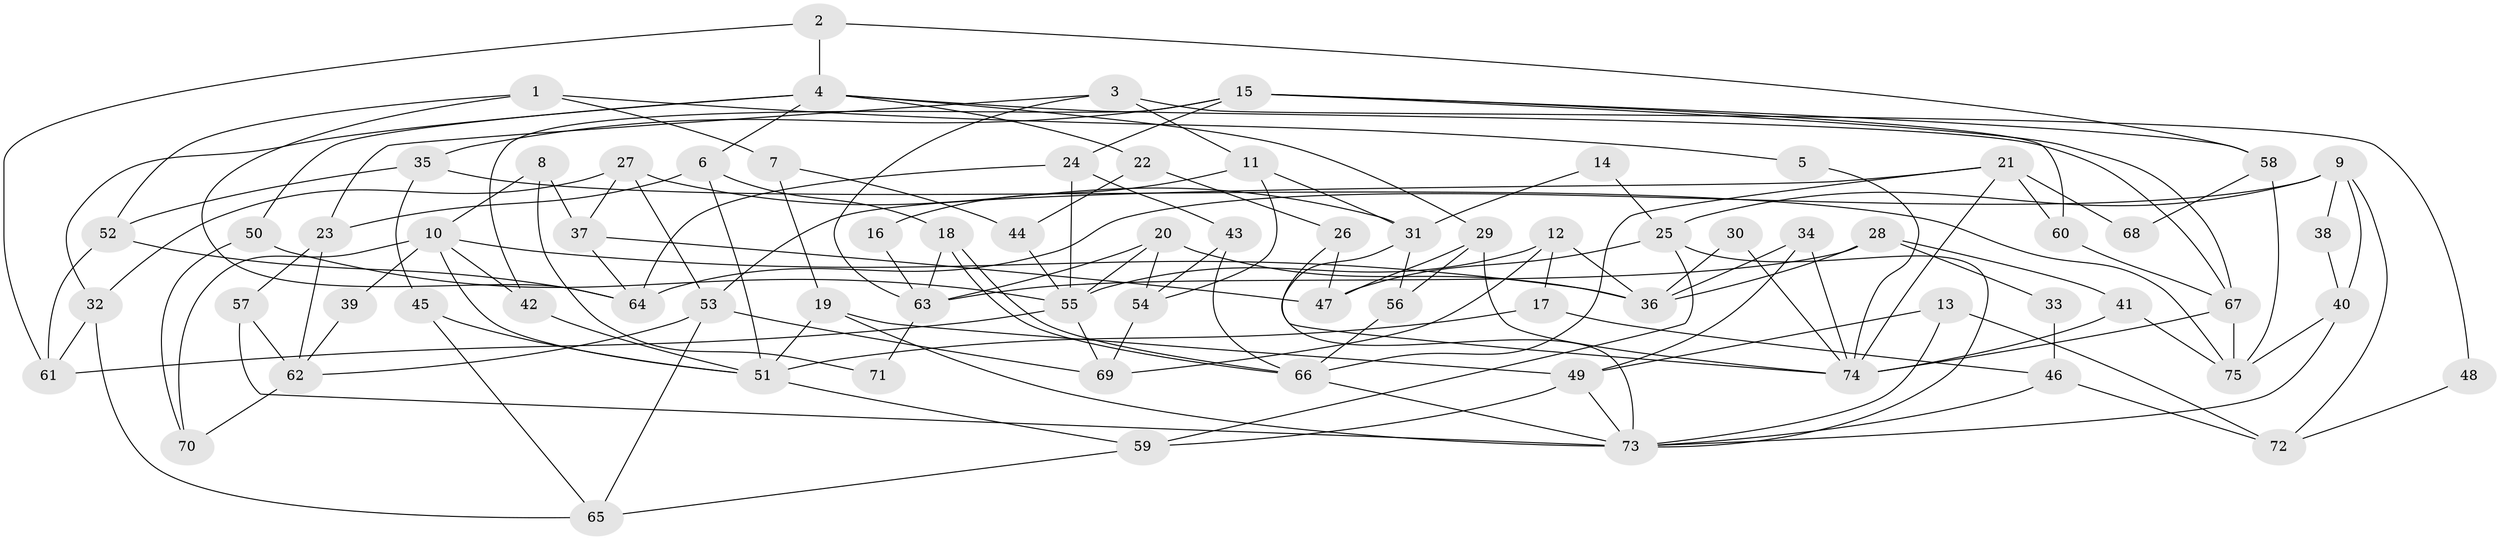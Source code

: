 // coarse degree distribution, {4: 0.2692307692307692, 3: 0.15384615384615385, 6: 0.057692307692307696, 9: 0.038461538461538464, 2: 0.17307692307692307, 8: 0.09615384615384616, 10: 0.019230769230769232, 5: 0.09615384615384616, 7: 0.07692307692307693, 11: 0.019230769230769232}
// Generated by graph-tools (version 1.1) at 2025/52/02/27/25 19:52:04]
// undirected, 75 vertices, 150 edges
graph export_dot {
graph [start="1"]
  node [color=gray90,style=filled];
  1;
  2;
  3;
  4;
  5;
  6;
  7;
  8;
  9;
  10;
  11;
  12;
  13;
  14;
  15;
  16;
  17;
  18;
  19;
  20;
  21;
  22;
  23;
  24;
  25;
  26;
  27;
  28;
  29;
  30;
  31;
  32;
  33;
  34;
  35;
  36;
  37;
  38;
  39;
  40;
  41;
  42;
  43;
  44;
  45;
  46;
  47;
  48;
  49;
  50;
  51;
  52;
  53;
  54;
  55;
  56;
  57;
  58;
  59;
  60;
  61;
  62;
  63;
  64;
  65;
  66;
  67;
  68;
  69;
  70;
  71;
  72;
  73;
  74;
  75;
  1 -- 52;
  1 -- 64;
  1 -- 5;
  1 -- 7;
  2 -- 61;
  2 -- 4;
  2 -- 58;
  3 -- 23;
  3 -- 11;
  3 -- 48;
  3 -- 63;
  4 -- 29;
  4 -- 50;
  4 -- 6;
  4 -- 22;
  4 -- 32;
  4 -- 67;
  5 -- 74;
  6 -- 18;
  6 -- 23;
  6 -- 51;
  7 -- 19;
  7 -- 44;
  8 -- 37;
  8 -- 10;
  8 -- 71;
  9 -- 40;
  9 -- 25;
  9 -- 38;
  9 -- 64;
  9 -- 72;
  10 -- 36;
  10 -- 51;
  10 -- 39;
  10 -- 42;
  10 -- 70;
  11 -- 31;
  11 -- 54;
  11 -- 16;
  12 -- 55;
  12 -- 36;
  12 -- 17;
  12 -- 69;
  13 -- 72;
  13 -- 49;
  13 -- 73;
  14 -- 25;
  14 -- 31;
  15 -- 60;
  15 -- 67;
  15 -- 24;
  15 -- 35;
  15 -- 42;
  15 -- 58;
  16 -- 63;
  17 -- 51;
  17 -- 46;
  18 -- 63;
  18 -- 66;
  18 -- 66;
  19 -- 73;
  19 -- 51;
  19 -- 49;
  20 -- 55;
  20 -- 54;
  20 -- 36;
  20 -- 63;
  21 -- 53;
  21 -- 66;
  21 -- 60;
  21 -- 68;
  21 -- 74;
  22 -- 26;
  22 -- 44;
  23 -- 57;
  23 -- 62;
  24 -- 64;
  24 -- 43;
  24 -- 55;
  25 -- 73;
  25 -- 59;
  25 -- 47;
  26 -- 74;
  26 -- 47;
  27 -- 32;
  27 -- 53;
  27 -- 31;
  27 -- 37;
  28 -- 36;
  28 -- 63;
  28 -- 33;
  28 -- 41;
  29 -- 74;
  29 -- 47;
  29 -- 56;
  30 -- 36;
  30 -- 74;
  31 -- 56;
  31 -- 73;
  32 -- 65;
  32 -- 61;
  33 -- 46;
  34 -- 74;
  34 -- 49;
  34 -- 36;
  35 -- 75;
  35 -- 45;
  35 -- 52;
  37 -- 64;
  37 -- 47;
  38 -- 40;
  39 -- 62;
  40 -- 73;
  40 -- 75;
  41 -- 75;
  41 -- 74;
  42 -- 51;
  43 -- 66;
  43 -- 54;
  44 -- 55;
  45 -- 51;
  45 -- 65;
  46 -- 73;
  46 -- 72;
  48 -- 72;
  49 -- 73;
  49 -- 59;
  50 -- 55;
  50 -- 70;
  51 -- 59;
  52 -- 61;
  52 -- 64;
  53 -- 65;
  53 -- 69;
  53 -- 62;
  54 -- 69;
  55 -- 61;
  55 -- 69;
  56 -- 66;
  57 -- 73;
  57 -- 62;
  58 -- 68;
  58 -- 75;
  59 -- 65;
  60 -- 67;
  62 -- 70;
  63 -- 71;
  66 -- 73;
  67 -- 74;
  67 -- 75;
}

